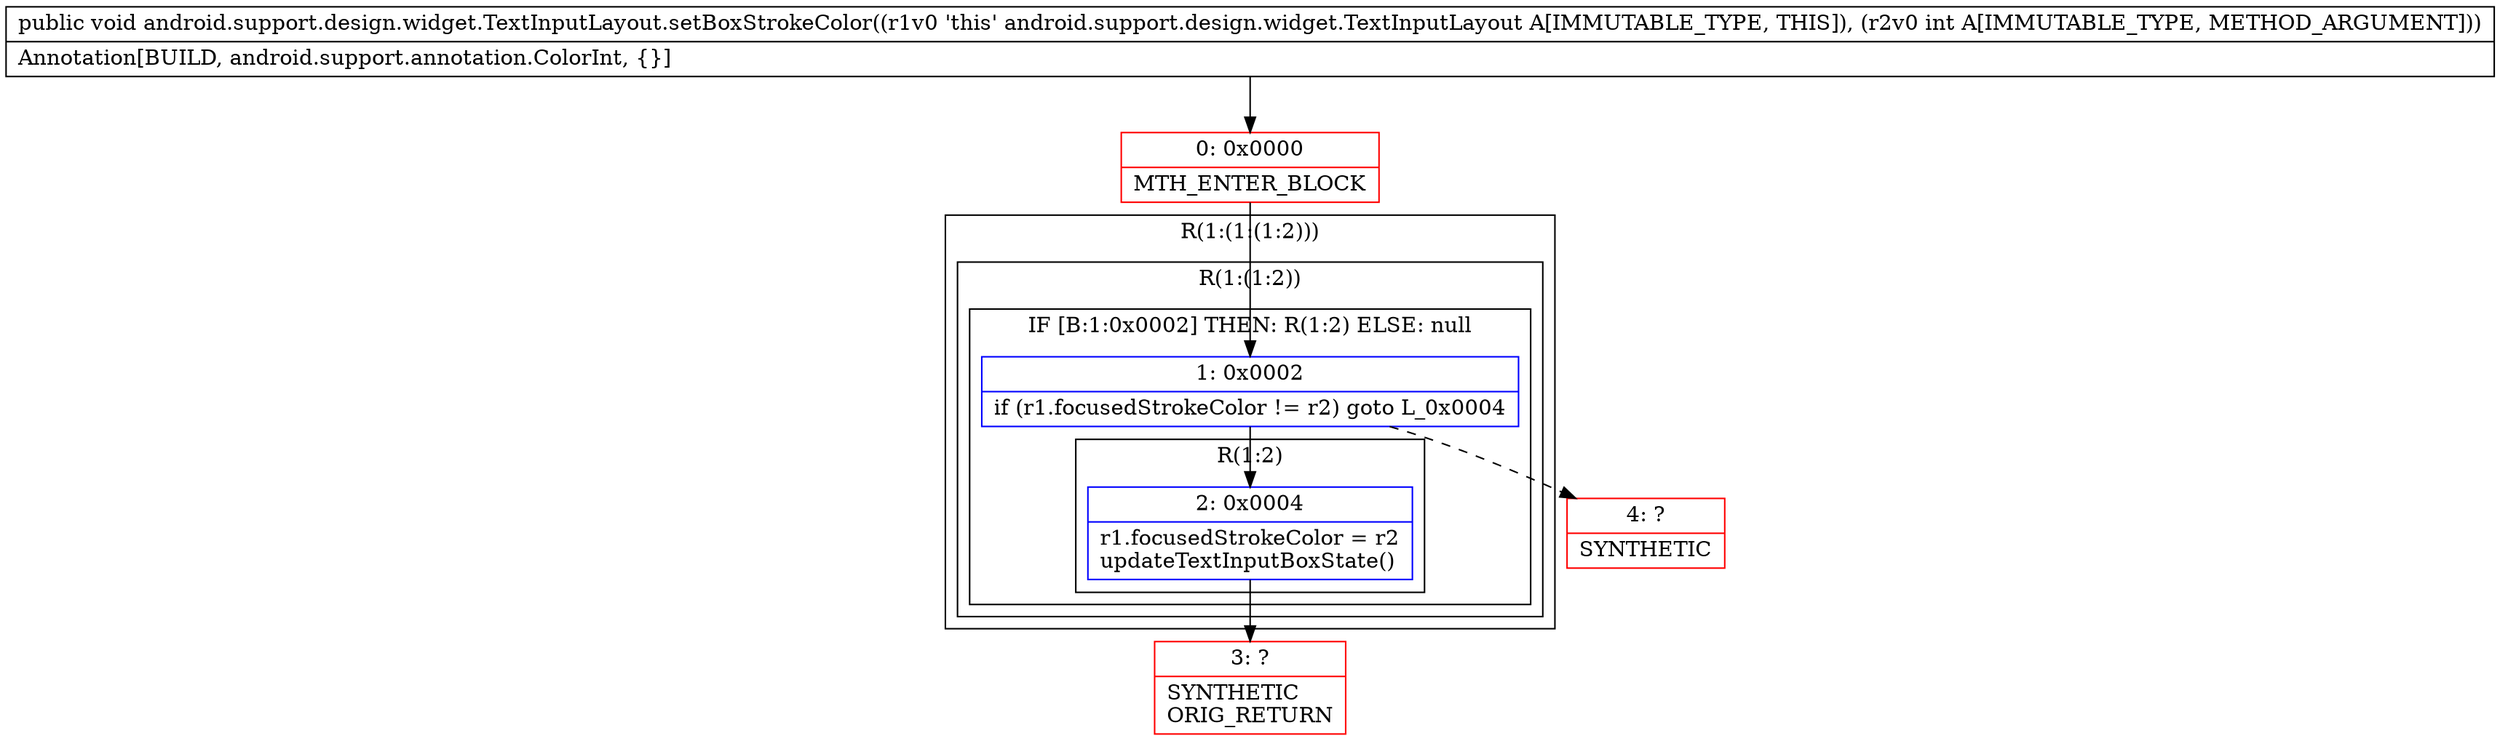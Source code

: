digraph "CFG forandroid.support.design.widget.TextInputLayout.setBoxStrokeColor(I)V" {
subgraph cluster_Region_293155901 {
label = "R(1:(1:(1:2)))";
node [shape=record,color=blue];
subgraph cluster_Region_1459358801 {
label = "R(1:(1:2))";
node [shape=record,color=blue];
subgraph cluster_IfRegion_570651830 {
label = "IF [B:1:0x0002] THEN: R(1:2) ELSE: null";
node [shape=record,color=blue];
Node_1 [shape=record,label="{1\:\ 0x0002|if (r1.focusedStrokeColor != r2) goto L_0x0004\l}"];
subgraph cluster_Region_1434868331 {
label = "R(1:2)";
node [shape=record,color=blue];
Node_2 [shape=record,label="{2\:\ 0x0004|r1.focusedStrokeColor = r2\lupdateTextInputBoxState()\l}"];
}
}
}
}
Node_0 [shape=record,color=red,label="{0\:\ 0x0000|MTH_ENTER_BLOCK\l}"];
Node_3 [shape=record,color=red,label="{3\:\ ?|SYNTHETIC\lORIG_RETURN\l}"];
Node_4 [shape=record,color=red,label="{4\:\ ?|SYNTHETIC\l}"];
MethodNode[shape=record,label="{public void android.support.design.widget.TextInputLayout.setBoxStrokeColor((r1v0 'this' android.support.design.widget.TextInputLayout A[IMMUTABLE_TYPE, THIS]), (r2v0 int A[IMMUTABLE_TYPE, METHOD_ARGUMENT]))  | Annotation[BUILD, android.support.annotation.ColorInt, \{\}]\l}"];
MethodNode -> Node_0;
Node_1 -> Node_2;
Node_1 -> Node_4[style=dashed];
Node_2 -> Node_3;
Node_0 -> Node_1;
}

